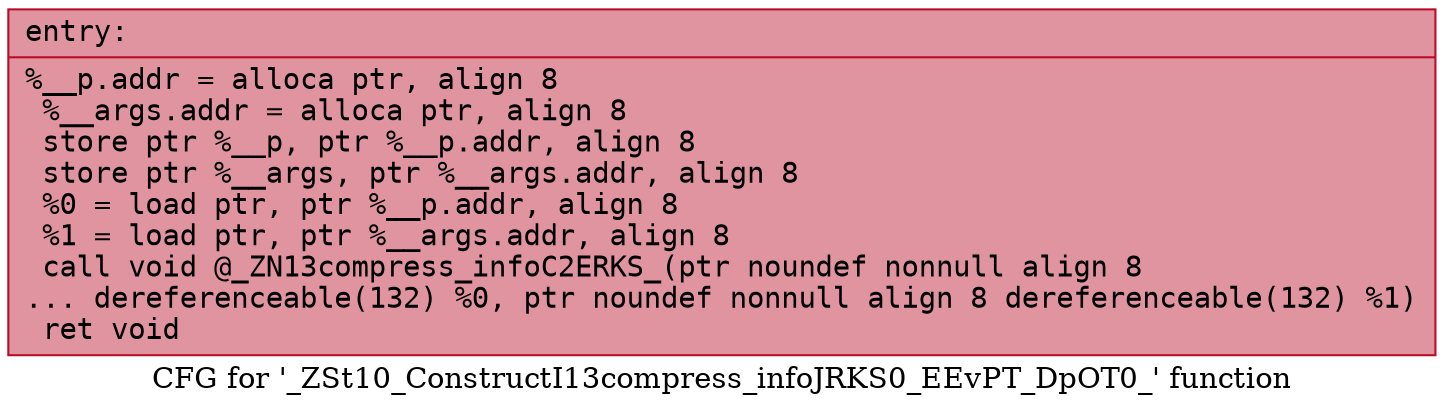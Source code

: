 digraph "CFG for '_ZSt10_ConstructI13compress_infoJRKS0_EEvPT_DpOT0_' function" {
	label="CFG for '_ZSt10_ConstructI13compress_infoJRKS0_EEvPT_DpOT0_' function";

	Node0x5651cd869410 [shape=record,color="#b70d28ff", style=filled, fillcolor="#b70d2870" fontname="Courier",label="{entry:\l|  %__p.addr = alloca ptr, align 8\l  %__args.addr = alloca ptr, align 8\l  store ptr %__p, ptr %__p.addr, align 8\l  store ptr %__args, ptr %__args.addr, align 8\l  %0 = load ptr, ptr %__p.addr, align 8\l  %1 = load ptr, ptr %__args.addr, align 8\l  call void @_ZN13compress_infoC2ERKS_(ptr noundef nonnull align 8\l... dereferenceable(132) %0, ptr noundef nonnull align 8 dereferenceable(132) %1)\l  ret void\l}"];
}
